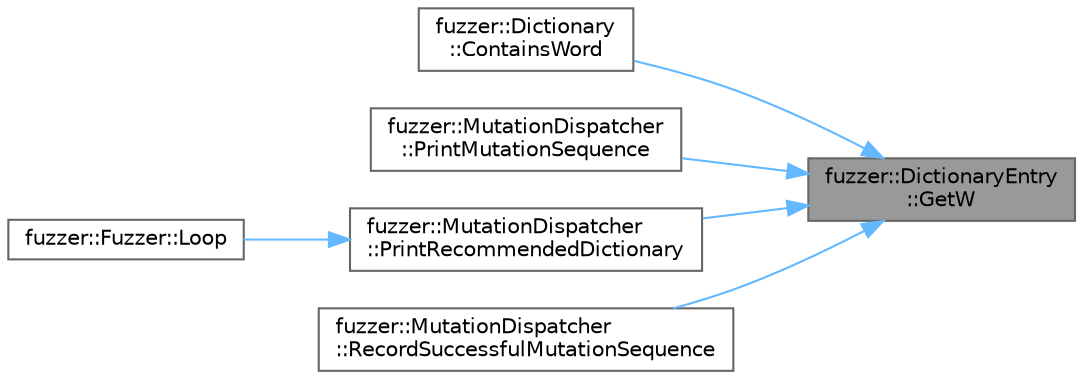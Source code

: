digraph "fuzzer::DictionaryEntry::GetW"
{
 // LATEX_PDF_SIZE
  bgcolor="transparent";
  edge [fontname=Helvetica,fontsize=10,labelfontname=Helvetica,labelfontsize=10];
  node [fontname=Helvetica,fontsize=10,shape=box,height=0.2,width=0.4];
  rankdir="RL";
  Node1 [id="Node000001",label="fuzzer::DictionaryEntry\l::GetW",height=0.2,width=0.4,color="gray40", fillcolor="grey60", style="filled", fontcolor="black",tooltip=" "];
  Node1 -> Node2 [id="edge1_Node000001_Node000002",dir="back",color="steelblue1",style="solid",tooltip=" "];
  Node2 [id="Node000002",label="fuzzer::Dictionary\l::ContainsWord",height=0.2,width=0.4,color="grey40", fillcolor="white", style="filled",URL="$classfuzzer_1_1_dictionary.html#a7a967b81935c414244bc95a2210e9a9a",tooltip=" "];
  Node1 -> Node3 [id="edge2_Node000001_Node000003",dir="back",color="steelblue1",style="solid",tooltip=" "];
  Node3 [id="Node000003",label="fuzzer::MutationDispatcher\l::PrintMutationSequence",height=0.2,width=0.4,color="grey40", fillcolor="white", style="filled",URL="$classfuzzer_1_1_mutation_dispatcher.html#a44df135b1a9bc2bd967cb1e536c36431",tooltip="Print the current sequence of mutations."];
  Node1 -> Node4 [id="edge3_Node000001_Node000004",dir="back",color="steelblue1",style="solid",tooltip=" "];
  Node4 [id="Node000004",label="fuzzer::MutationDispatcher\l::PrintRecommendedDictionary",height=0.2,width=0.4,color="grey40", fillcolor="white", style="filled",URL="$classfuzzer_1_1_mutation_dispatcher.html#a2846a7899fa59000aeaf909b8174f6a9",tooltip=" "];
  Node4 -> Node5 [id="edge4_Node000004_Node000005",dir="back",color="steelblue1",style="solid",tooltip=" "];
  Node5 [id="Node000005",label="fuzzer::Fuzzer::Loop",height=0.2,width=0.4,color="grey40", fillcolor="white", style="filled",URL="$classfuzzer_1_1_fuzzer.html#a0306e29f06ced3d24ed0417ea2fef34b",tooltip=" "];
  Node1 -> Node6 [id="edge5_Node000001_Node000006",dir="back",color="steelblue1",style="solid",tooltip=" "];
  Node6 [id="Node000006",label="fuzzer::MutationDispatcher\l::RecordSuccessfulMutationSequence",height=0.2,width=0.4,color="grey40", fillcolor="white", style="filled",URL="$classfuzzer_1_1_mutation_dispatcher.html#a166dc5df2b854118c2930fc5745dfde7",tooltip="Indicate that the current sequence of mutations was successfull."];
}
